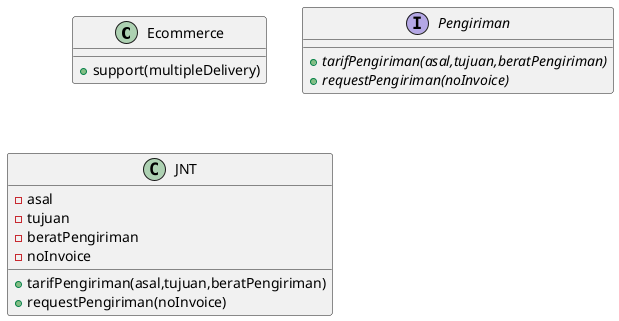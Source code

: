 @startuml

    class  Ecommerce {
      +support(multipleDelivery)
    }

    interface Pengiriman{
      +{abstract} tarifPengiriman(asal,tujuan,beratPengiriman)
      +{abstract} requestPengiriman(noInvoice)
    }

    class JNT {
     -asal
     -tujuan
     -beratPengiriman
     -noInvoice
     +tarifPengiriman(asal,tujuan,beratPengiriman)
     +requestPengiriman(noInvoice)
  }

@enduml
